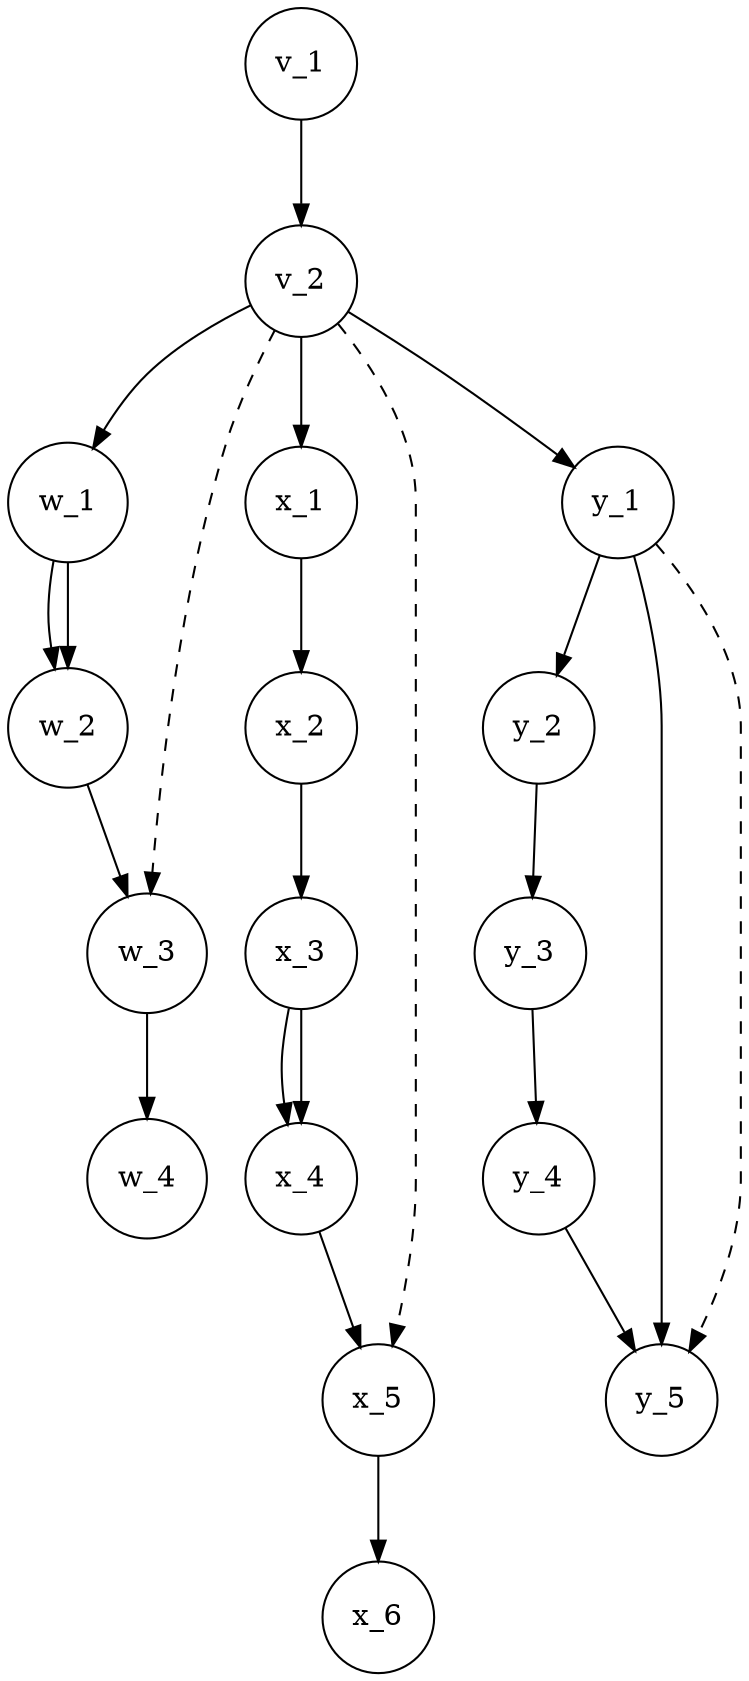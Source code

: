 digraph {
    graph [rankdir=TB];
    node [shape=circle, width=0.5];

    v_1 -> v_2 [label=" ", texlbl="$\quad\quad\code{class('\bslash Irc\bslash Server')}$"];

    subgraph {
        v_2 -> w_1 [label=" ", texlbl="$\varepsilon$"];
        w_1 -> w_2 [label=" ", texlbl="$\quad\code{/\^\empty privmessage .+/}\quad$"];
        w_1 -> w_2 [label=" ", texlbl="$\quad\code{/\^\empty message .+/}\quad$"];
        w_2 -> w_3 [label=" ", texlbl="$\varepsilon$"];
        w_3 -> w_4 [label=" ", texlbl="$\code{1..}\quad$"];
        v_2 -> w_3 [style="dashed"];
    }

    subgraph {
        v_2 -> x_1 [label=" ", texlbl="$\varepsilon$"];
        x_1 -> x_2 [label=" ", texlbl="$\quad\code{/\^\empty ping\$/}$"];
        x_2 -> x_3 [label=" ", texlbl="$\varepsilon$"];
        x_3 -> x_4 [label=" ", texlbl="$\quad\code{\$server->buf... >= 0}$"];
        x_3 -> x_4 [label=" ", texlbl="$\quad\code{network...() > 0}$"];
        x_4 -> x_5 [label=" ", texlbl="$\varepsilon$"];
        x_5 -> x_6 [label=" ", texlbl="$\code{1..}$"];
        v_2 -> x_5 [style="dashed"];
    }

    subgraph {
        v_2 -> y_1 [label=" ", texlbl="$\top$"];
        y_1 -> y_2 [label=" ", texlbl="$\quad\quad\code{\bslash Irc\bslash Excep...  e}$"];
        y_2 -> y_3 [label=" ", texlbl="$\varepsilon$"];
        y_3 -> y_4 [label=" ", texlbl="$\quad\code{400..491}$"];
        y_4 -> y_5 [label=" ", texlbl="$\varepsilon$"];
        y_1 -> y_5 [label=" ", texlbl="$\quad\neg \code{\bslash Irc... e}$"];
        y_1 -> y_5 [style="dashed"];
    }

    /*
    v_1      [style="state,initial"];
    v_2      [style="state,accepting"];
    v_4      [style="state,accepting"];
    v_6      [style="state,accepting"];

    v_4 v_9  [style="state,accepting"];
    v_10     [style="state,accepting", shape=rect, texlbl="$v_{10}$"];
    */
}
